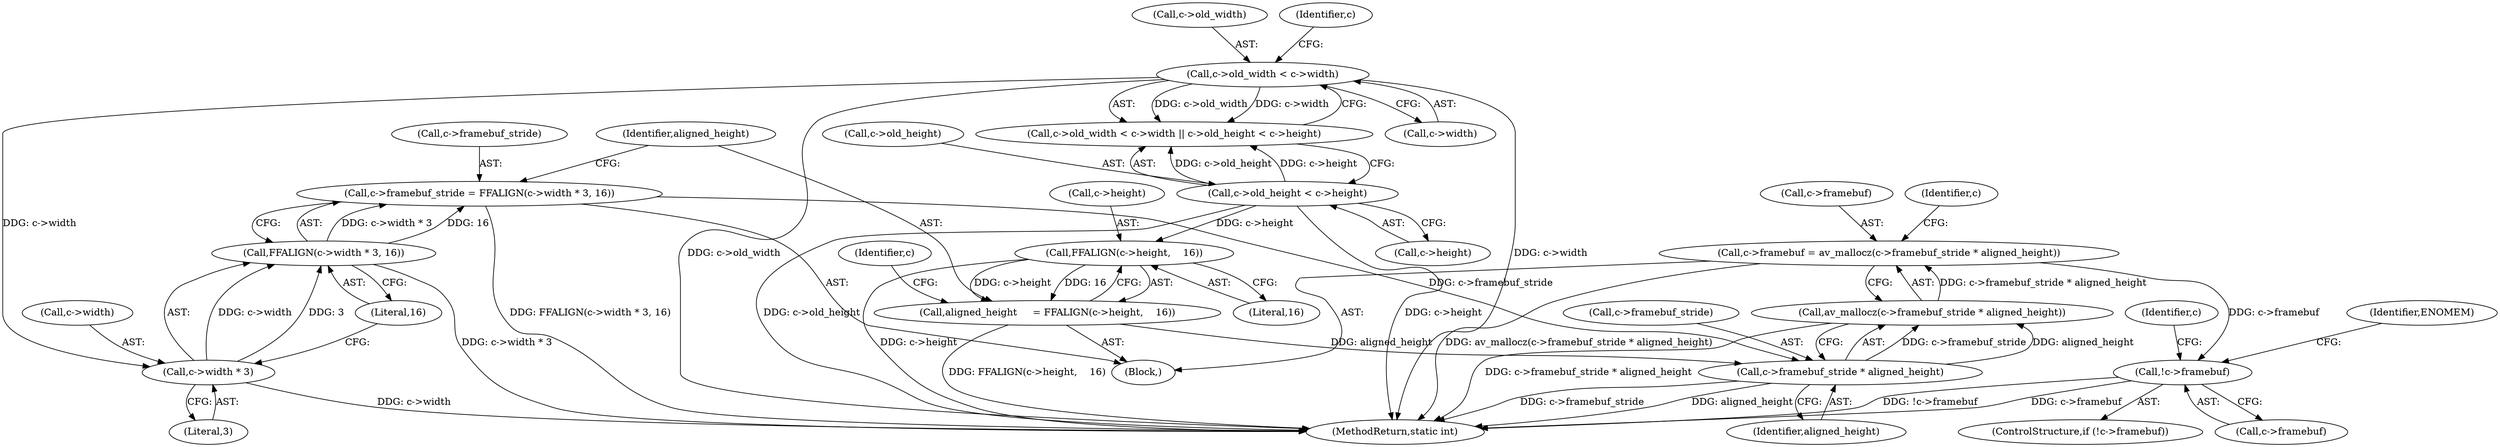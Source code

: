 digraph "0_FFmpeg_821a5938d100458f4d09d634041b05c860554ce0@API" {
"1000148" [label="(Call,c->framebuf = av_mallocz(c->framebuf_stride * aligned_height))"];
"1000152" [label="(Call,av_mallocz(c->framebuf_stride * aligned_height))"];
"1000153" [label="(Call,c->framebuf_stride * aligned_height)"];
"1000126" [label="(Call,c->framebuf_stride = FFALIGN(c->width * 3, 16))"];
"1000130" [label="(Call,FFALIGN(c->width * 3, 16))"];
"1000131" [label="(Call,c->width * 3)"];
"1000111" [label="(Call,c->old_width < c->width)"];
"1000137" [label="(Call,aligned_height     = FFALIGN(c->height,    16))"];
"1000139" [label="(Call,FFALIGN(c->height,    16))"];
"1000118" [label="(Call,c->old_height < c->height)"];
"1000159" [label="(Call,!c->framebuf)"];
"1000157" [label="(Identifier,aligned_height)"];
"1000154" [label="(Call,c->framebuf_stride)"];
"1000296" [label="(MethodReturn,static int)"];
"1000138" [label="(Identifier,aligned_height)"];
"1000119" [label="(Call,c->old_height)"];
"1000140" [label="(Call,c->height)"];
"1000153" [label="(Call,c->framebuf_stride * aligned_height)"];
"1000110" [label="(Call,c->old_width < c->width || c->old_height < c->height)"];
"1000115" [label="(Call,c->width)"];
"1000118" [label="(Call,c->old_height < c->height)"];
"1000136" [label="(Literal,16)"];
"1000170" [label="(Identifier,c)"];
"1000161" [label="(Identifier,c)"];
"1000135" [label="(Literal,3)"];
"1000111" [label="(Call,c->old_width < c->width)"];
"1000160" [label="(Call,c->framebuf)"];
"1000112" [label="(Call,c->old_width)"];
"1000131" [label="(Call,c->width * 3)"];
"1000165" [label="(Identifier,ENOMEM)"];
"1000149" [label="(Call,c->framebuf)"];
"1000122" [label="(Call,c->height)"];
"1000152" [label="(Call,av_mallocz(c->framebuf_stride * aligned_height))"];
"1000126" [label="(Call,c->framebuf_stride = FFALIGN(c->width * 3, 16))"];
"1000132" [label="(Call,c->width)"];
"1000125" [label="(Block,)"];
"1000158" [label="(ControlStructure,if (!c->framebuf))"];
"1000139" [label="(Call,FFALIGN(c->height,    16))"];
"1000120" [label="(Identifier,c)"];
"1000137" [label="(Call,aligned_height     = FFALIGN(c->height,    16))"];
"1000127" [label="(Call,c->framebuf_stride)"];
"1000148" [label="(Call,c->framebuf = av_mallocz(c->framebuf_stride * aligned_height))"];
"1000146" [label="(Identifier,c)"];
"1000130" [label="(Call,FFALIGN(c->width * 3, 16))"];
"1000159" [label="(Call,!c->framebuf)"];
"1000143" [label="(Literal,16)"];
"1000148" -> "1000125"  [label="AST: "];
"1000148" -> "1000152"  [label="CFG: "];
"1000149" -> "1000148"  [label="AST: "];
"1000152" -> "1000148"  [label="AST: "];
"1000161" -> "1000148"  [label="CFG: "];
"1000148" -> "1000296"  [label="DDG: av_mallocz(c->framebuf_stride * aligned_height)"];
"1000152" -> "1000148"  [label="DDG: c->framebuf_stride * aligned_height"];
"1000148" -> "1000159"  [label="DDG: c->framebuf"];
"1000152" -> "1000153"  [label="CFG: "];
"1000153" -> "1000152"  [label="AST: "];
"1000152" -> "1000296"  [label="DDG: c->framebuf_stride * aligned_height"];
"1000153" -> "1000152"  [label="DDG: c->framebuf_stride"];
"1000153" -> "1000152"  [label="DDG: aligned_height"];
"1000153" -> "1000157"  [label="CFG: "];
"1000154" -> "1000153"  [label="AST: "];
"1000157" -> "1000153"  [label="AST: "];
"1000153" -> "1000296"  [label="DDG: aligned_height"];
"1000153" -> "1000296"  [label="DDG: c->framebuf_stride"];
"1000126" -> "1000153"  [label="DDG: c->framebuf_stride"];
"1000137" -> "1000153"  [label="DDG: aligned_height"];
"1000126" -> "1000125"  [label="AST: "];
"1000126" -> "1000130"  [label="CFG: "];
"1000127" -> "1000126"  [label="AST: "];
"1000130" -> "1000126"  [label="AST: "];
"1000138" -> "1000126"  [label="CFG: "];
"1000126" -> "1000296"  [label="DDG: FFALIGN(c->width * 3, 16)"];
"1000130" -> "1000126"  [label="DDG: c->width * 3"];
"1000130" -> "1000126"  [label="DDG: 16"];
"1000130" -> "1000136"  [label="CFG: "];
"1000131" -> "1000130"  [label="AST: "];
"1000136" -> "1000130"  [label="AST: "];
"1000130" -> "1000296"  [label="DDG: c->width * 3"];
"1000131" -> "1000130"  [label="DDG: c->width"];
"1000131" -> "1000130"  [label="DDG: 3"];
"1000131" -> "1000135"  [label="CFG: "];
"1000132" -> "1000131"  [label="AST: "];
"1000135" -> "1000131"  [label="AST: "];
"1000136" -> "1000131"  [label="CFG: "];
"1000131" -> "1000296"  [label="DDG: c->width"];
"1000111" -> "1000131"  [label="DDG: c->width"];
"1000111" -> "1000110"  [label="AST: "];
"1000111" -> "1000115"  [label="CFG: "];
"1000112" -> "1000111"  [label="AST: "];
"1000115" -> "1000111"  [label="AST: "];
"1000120" -> "1000111"  [label="CFG: "];
"1000110" -> "1000111"  [label="CFG: "];
"1000111" -> "1000296"  [label="DDG: c->old_width"];
"1000111" -> "1000296"  [label="DDG: c->width"];
"1000111" -> "1000110"  [label="DDG: c->old_width"];
"1000111" -> "1000110"  [label="DDG: c->width"];
"1000137" -> "1000125"  [label="AST: "];
"1000137" -> "1000139"  [label="CFG: "];
"1000138" -> "1000137"  [label="AST: "];
"1000139" -> "1000137"  [label="AST: "];
"1000146" -> "1000137"  [label="CFG: "];
"1000137" -> "1000296"  [label="DDG: FFALIGN(c->height,    16)"];
"1000139" -> "1000137"  [label="DDG: c->height"];
"1000139" -> "1000137"  [label="DDG: 16"];
"1000139" -> "1000143"  [label="CFG: "];
"1000140" -> "1000139"  [label="AST: "];
"1000143" -> "1000139"  [label="AST: "];
"1000139" -> "1000296"  [label="DDG: c->height"];
"1000118" -> "1000139"  [label="DDG: c->height"];
"1000118" -> "1000110"  [label="AST: "];
"1000118" -> "1000122"  [label="CFG: "];
"1000119" -> "1000118"  [label="AST: "];
"1000122" -> "1000118"  [label="AST: "];
"1000110" -> "1000118"  [label="CFG: "];
"1000118" -> "1000296"  [label="DDG: c->old_height"];
"1000118" -> "1000296"  [label="DDG: c->height"];
"1000118" -> "1000110"  [label="DDG: c->old_height"];
"1000118" -> "1000110"  [label="DDG: c->height"];
"1000159" -> "1000158"  [label="AST: "];
"1000159" -> "1000160"  [label="CFG: "];
"1000160" -> "1000159"  [label="AST: "];
"1000165" -> "1000159"  [label="CFG: "];
"1000170" -> "1000159"  [label="CFG: "];
"1000159" -> "1000296"  [label="DDG: !c->framebuf"];
"1000159" -> "1000296"  [label="DDG: c->framebuf"];
}
